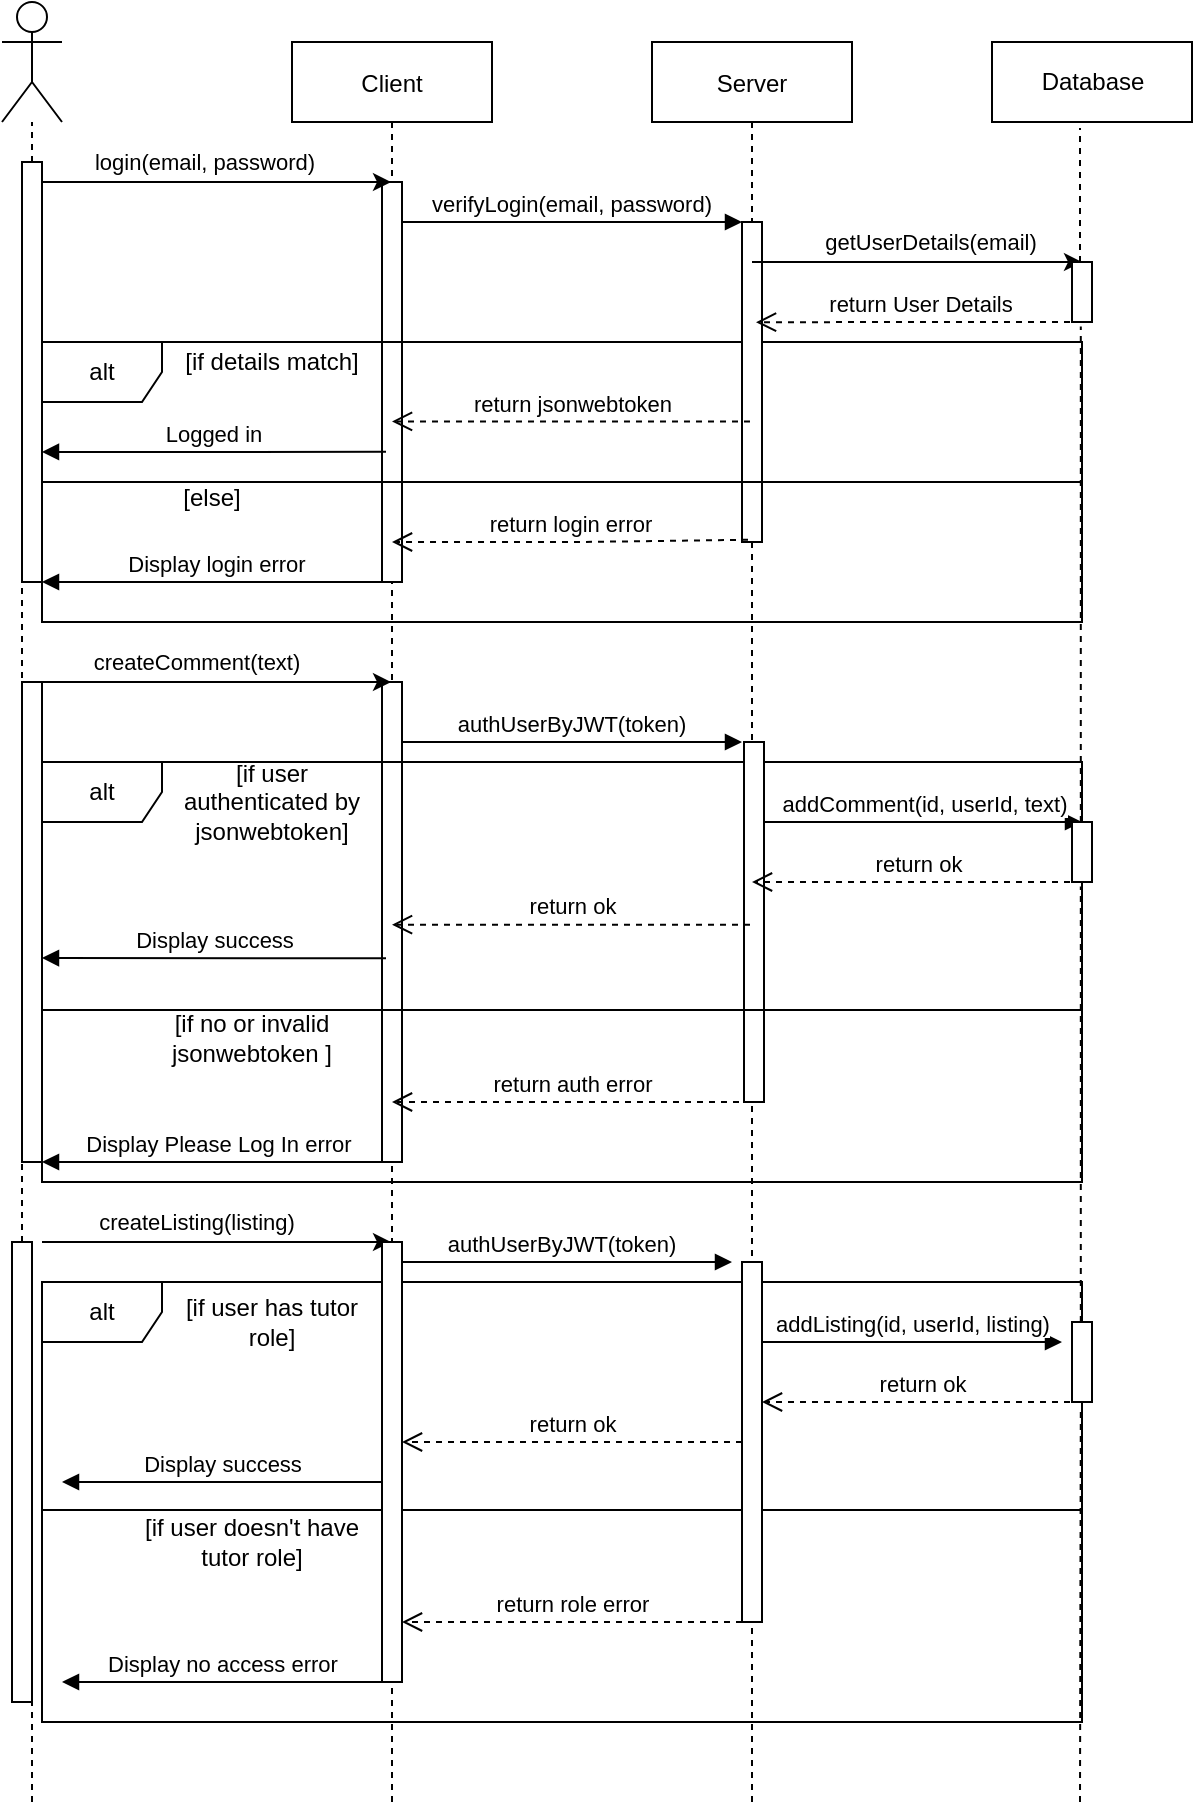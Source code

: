<mxfile version="13.10.4" type="github">
  <diagram id="kgpKYQtTHZ0yAKxKKP6v" name="Page-1">
    <mxGraphModel dx="1635" dy="1069" grid="1" gridSize="10" guides="1" tooltips="1" connect="1" arrows="1" fold="1" page="1" pageScale="1" pageWidth="850" pageHeight="1100" math="0" shadow="0">
      <root>
        <mxCell id="0" />
        <mxCell id="1" parent="0" />
        <mxCell id="3nuBFxr9cyL0pnOWT2aG-1" value="Client" style="shape=umlLifeline;perimeter=lifelinePerimeter;container=1;collapsible=0;recursiveResize=0;rounded=0;shadow=0;strokeWidth=1;" parent="1" vertex="1">
          <mxGeometry x="225" y="80" width="100" height="690" as="geometry" />
        </mxCell>
        <mxCell id="ZMojpo8gD3AogIInqO2h-1" value="" style="html=1;points=[];perimeter=orthogonalPerimeter;" parent="3nuBFxr9cyL0pnOWT2aG-1" vertex="1">
          <mxGeometry x="45" y="70" width="10" height="200" as="geometry" />
        </mxCell>
        <mxCell id="ZMojpo8gD3AogIInqO2h-9" value="" style="html=1;points=[];perimeter=orthogonalPerimeter;" parent="1" vertex="1">
          <mxGeometry x="270" y="400" width="10" height="240" as="geometry" />
        </mxCell>
        <mxCell id="CAEmHXkXszxpEkwhHxyX-27" value="alt" style="shape=umlFrame;whiteSpace=wrap;html=1;" parent="1" vertex="1">
          <mxGeometry x="100" y="440" width="520" height="210" as="geometry" />
        </mxCell>
        <mxCell id="CAEmHXkXszxpEkwhHxyX-10" value="alt" style="shape=umlFrame;whiteSpace=wrap;html=1;" parent="1" vertex="1">
          <mxGeometry x="100" y="230" width="520" height="140" as="geometry" />
        </mxCell>
        <mxCell id="3nuBFxr9cyL0pnOWT2aG-5" value="Server" style="shape=umlLifeline;perimeter=lifelinePerimeter;container=1;collapsible=0;recursiveResize=0;rounded=0;shadow=0;strokeWidth=1;" parent="1" vertex="1">
          <mxGeometry x="405" y="80" width="100" height="680" as="geometry" />
        </mxCell>
        <mxCell id="CAEmHXkXszxpEkwhHxyX-22" value="addComment(id, userId, text)" style="html=1;verticalAlign=bottom;endArrow=block;" parent="3nuBFxr9cyL0pnOWT2aG-5" source="ZMojpo8gD3AogIInqO2h-12" edge="1">
          <mxGeometry width="80" relative="1" as="geometry">
            <mxPoint x="51" y="390" as="sourcePoint" />
            <mxPoint x="215" y="390" as="targetPoint" />
          </mxGeometry>
        </mxCell>
        <mxCell id="CAEmHXkXszxpEkwhHxyX-42" value="" style="endArrow=none;dashed=1;html=1;" parent="3nuBFxr9cyL0pnOWT2aG-5" edge="1">
          <mxGeometry width="50" height="50" relative="1" as="geometry">
            <mxPoint x="50" y="880" as="sourcePoint" />
            <mxPoint x="50" y="680" as="targetPoint" />
          </mxGeometry>
        </mxCell>
        <mxCell id="ZMojpo8gD3AogIInqO2h-4" value="" style="html=1;points=[];perimeter=orthogonalPerimeter;" parent="3nuBFxr9cyL0pnOWT2aG-5" vertex="1">
          <mxGeometry x="45" y="90" width="10" height="160" as="geometry" />
        </mxCell>
        <mxCell id="ZMojpo8gD3AogIInqO2h-12" value="" style="html=1;points=[];perimeter=orthogonalPerimeter;" parent="3nuBFxr9cyL0pnOWT2aG-5" vertex="1">
          <mxGeometry x="46" y="350" width="10" height="180" as="geometry" />
        </mxCell>
        <mxCell id="3nuBFxr9cyL0pnOWT2aG-8" value="verifyLogin(email, password)" style="verticalAlign=bottom;endArrow=block;entryX=0;entryY=0;shadow=0;strokeWidth=1;" parent="1" edge="1">
          <mxGeometry relative="1" as="geometry">
            <mxPoint x="280" y="170" as="sourcePoint" />
            <mxPoint x="450" y="170" as="targetPoint" />
          </mxGeometry>
        </mxCell>
        <mxCell id="SVqc3hXAzIs5Q2MO5OB0-1" value="Database" style="html=1;" parent="1" vertex="1">
          <mxGeometry x="575" y="80" width="100" height="40" as="geometry" />
        </mxCell>
        <mxCell id="SVqc3hXAzIs5Q2MO5OB0-3" value="" style="shape=umlActor;verticalLabelPosition=bottom;verticalAlign=top;html=1;" parent="1" vertex="1">
          <mxGeometry x="80" y="60" width="30" height="60" as="geometry" />
        </mxCell>
        <mxCell id="SVqc3hXAzIs5Q2MO5OB0-4" value="" style="endArrow=none;dashed=1;html=1;" parent="1" source="ZMojpo8gD3AogIInqO2h-2" target="SVqc3hXAzIs5Q2MO5OB0-3" edge="1">
          <mxGeometry width="50" height="50" relative="1" as="geometry">
            <mxPoint x="95" y="960" as="sourcePoint" />
            <mxPoint x="160" y="180" as="targetPoint" />
          </mxGeometry>
        </mxCell>
        <mxCell id="SVqc3hXAzIs5Q2MO5OB0-6" value="" style="endArrow=none;dashed=1;html=1;entryX=0.44;entryY=1.075;entryDx=0;entryDy=0;entryPerimeter=0;" parent="1" source="ZMojpo8gD3AogIInqO2h-7" target="SVqc3hXAzIs5Q2MO5OB0-1" edge="1">
          <mxGeometry width="50" height="50" relative="1" as="geometry">
            <mxPoint x="619" y="960" as="sourcePoint" />
            <mxPoint x="730" y="170" as="targetPoint" />
          </mxGeometry>
        </mxCell>
        <mxCell id="SVqc3hXAzIs5Q2MO5OB0-7" value="" style="endArrow=classic;html=1;" parent="1" target="3nuBFxr9cyL0pnOWT2aG-1" edge="1">
          <mxGeometry width="50" height="50" relative="1" as="geometry">
            <mxPoint x="100" y="150" as="sourcePoint" />
            <mxPoint x="170" y="150" as="targetPoint" />
          </mxGeometry>
        </mxCell>
        <mxCell id="SVqc3hXAzIs5Q2MO5OB0-8" value="login(email, password)" style="edgeLabel;html=1;align=center;verticalAlign=middle;resizable=0;points=[];" parent="SVqc3hXAzIs5Q2MO5OB0-7" vertex="1" connectable="0">
          <mxGeometry x="-0.072" y="-1" relative="1" as="geometry">
            <mxPoint y="-11" as="offset" />
          </mxGeometry>
        </mxCell>
        <mxCell id="8NlGEqsGzx280xrDKrg7-2" value="" style="endArrow=classic;html=1;" parent="1" source="3nuBFxr9cyL0pnOWT2aG-5" edge="1">
          <mxGeometry width="50" height="50" relative="1" as="geometry">
            <mxPoint x="530" y="220" as="sourcePoint" />
            <mxPoint x="620" y="190" as="targetPoint" />
          </mxGeometry>
        </mxCell>
        <mxCell id="8NlGEqsGzx280xrDKrg7-4" value="getUserDetails(email)" style="edgeLabel;html=1;align=center;verticalAlign=middle;resizable=0;points=[];" parent="8NlGEqsGzx280xrDKrg7-2" vertex="1" connectable="0">
          <mxGeometry x="0.075" y="2" relative="1" as="geometry">
            <mxPoint y="-8.05" as="offset" />
          </mxGeometry>
        </mxCell>
        <mxCell id="8NlGEqsGzx280xrDKrg7-9" value="Display login error" style="verticalAlign=bottom;endArrow=block;shadow=0;strokeWidth=1;" parent="1" edge="1">
          <mxGeometry relative="1" as="geometry">
            <mxPoint x="275" y="350" as="sourcePoint" />
            <mxPoint x="100" y="350" as="targetPoint" />
          </mxGeometry>
        </mxCell>
        <mxCell id="8NlGEqsGzx280xrDKrg7-10" value="Logged in" style="verticalAlign=bottom;endArrow=block;shadow=0;strokeWidth=1;exitX=0.47;exitY=0.297;exitDx=0;exitDy=0;exitPerimeter=0;" parent="1" source="3nuBFxr9cyL0pnOWT2aG-1" edge="1">
          <mxGeometry relative="1" as="geometry">
            <mxPoint x="275" y="250" as="sourcePoint" />
            <mxPoint x="100" y="285" as="targetPoint" />
          </mxGeometry>
        </mxCell>
        <mxCell id="8NlGEqsGzx280xrDKrg7-14" value="" style="endArrow=classic;html=1;" parent="1" target="3nuBFxr9cyL0pnOWT2aG-1" edge="1">
          <mxGeometry width="50" height="50" relative="1" as="geometry">
            <mxPoint x="100" y="400" as="sourcePoint" />
            <mxPoint x="170" y="390" as="targetPoint" />
          </mxGeometry>
        </mxCell>
        <mxCell id="8NlGEqsGzx280xrDKrg7-15" value="createComment(text)" style="edgeLabel;html=1;align=center;verticalAlign=middle;resizable=0;points=[];" parent="8NlGEqsGzx280xrDKrg7-14" vertex="1" connectable="0">
          <mxGeometry x="-0.288" y="-1" relative="1" as="geometry">
            <mxPoint x="15" y="-11" as="offset" />
          </mxGeometry>
        </mxCell>
        <mxCell id="8NlGEqsGzx280xrDKrg7-16" value="" style="endArrow=classic;html=1;" parent="1" target="3nuBFxr9cyL0pnOWT2aG-1" edge="1">
          <mxGeometry width="50" height="50" relative="1" as="geometry">
            <mxPoint x="100" y="680" as="sourcePoint" />
            <mxPoint x="274.5" y="400" as="targetPoint" />
          </mxGeometry>
        </mxCell>
        <mxCell id="8NlGEqsGzx280xrDKrg7-17" value="createListing(listing)" style="edgeLabel;html=1;align=center;verticalAlign=middle;resizable=0;points=[];" parent="8NlGEqsGzx280xrDKrg7-16" vertex="1" connectable="0">
          <mxGeometry x="-0.288" y="-1" relative="1" as="geometry">
            <mxPoint x="15" y="-11" as="offset" />
          </mxGeometry>
        </mxCell>
        <mxCell id="CAEmHXkXszxpEkwhHxyX-1" value="return User Details" style="html=1;verticalAlign=bottom;endArrow=open;dashed=1;endSize=8;entryX=0.52;entryY=0.206;entryDx=0;entryDy=0;entryPerimeter=0;" parent="1" target="3nuBFxr9cyL0pnOWT2aG-5" edge="1">
          <mxGeometry relative="1" as="geometry">
            <mxPoint x="620" y="220" as="sourcePoint" />
            <mxPoint x="457" y="220" as="targetPoint" />
          </mxGeometry>
        </mxCell>
        <mxCell id="CAEmHXkXszxpEkwhHxyX-2" value="return jsonwebtoken" style="html=1;verticalAlign=bottom;endArrow=open;dashed=1;endSize=8;exitX=0.49;exitY=0.279;exitDx=0;exitDy=0;exitPerimeter=0;" parent="1" source="3nuBFxr9cyL0pnOWT2aG-5" target="3nuBFxr9cyL0pnOWT2aG-1" edge="1">
          <mxGeometry relative="1" as="geometry">
            <mxPoint x="450" y="230" as="sourcePoint" />
            <mxPoint x="370" y="230" as="targetPoint" />
          </mxGeometry>
        </mxCell>
        <mxCell id="CAEmHXkXszxpEkwhHxyX-8" value="return login error" style="html=1;verticalAlign=bottom;endArrow=open;dashed=1;endSize=8;exitX=0.48;exitY=0.366;exitDx=0;exitDy=0;exitPerimeter=0;" parent="1" source="3nuBFxr9cyL0pnOWT2aG-5" target="3nuBFxr9cyL0pnOWT2aG-1" edge="1">
          <mxGeometry relative="1" as="geometry">
            <mxPoint x="450" y="230" as="sourcePoint" />
            <mxPoint x="274.5" y="230" as="targetPoint" />
            <Array as="points">
              <mxPoint x="370" y="330" />
            </Array>
          </mxGeometry>
        </mxCell>
        <mxCell id="CAEmHXkXszxpEkwhHxyX-12" value="" style="line;strokeWidth=1;fillColor=none;align=left;verticalAlign=middle;spacingTop=-1;spacingLeft=3;spacingRight=3;rotatable=0;labelPosition=right;points=[];portConstraint=eastwest;" parent="1" vertex="1">
          <mxGeometry x="100" y="296" width="520" height="8" as="geometry" />
        </mxCell>
        <mxCell id="CAEmHXkXszxpEkwhHxyX-14" value="[if details match]" style="text;html=1;strokeColor=none;fillColor=none;align=center;verticalAlign=middle;whiteSpace=wrap;rounded=0;" parent="1" vertex="1">
          <mxGeometry x="170" y="230" width="90" height="20" as="geometry" />
        </mxCell>
        <mxCell id="CAEmHXkXszxpEkwhHxyX-15" value="[else]" style="text;html=1;strokeColor=none;fillColor=none;align=center;verticalAlign=middle;whiteSpace=wrap;rounded=0;" parent="1" vertex="1">
          <mxGeometry x="160" y="298" width="50" height="20" as="geometry" />
        </mxCell>
        <mxCell id="CAEmHXkXszxpEkwhHxyX-19" value="authUserByJWT(token)" style="verticalAlign=bottom;endArrow=block;entryX=0;entryY=0;shadow=0;strokeWidth=1;" parent="1" edge="1">
          <mxGeometry relative="1" as="geometry">
            <mxPoint x="280" y="430" as="sourcePoint" />
            <mxPoint x="450" y="430" as="targetPoint" />
          </mxGeometry>
        </mxCell>
        <mxCell id="CAEmHXkXszxpEkwhHxyX-25" value="return ok" style="html=1;verticalAlign=bottom;endArrow=open;dashed=1;endSize=8;" parent="1" target="3nuBFxr9cyL0pnOWT2aG-5" edge="1">
          <mxGeometry relative="1" as="geometry">
            <mxPoint x="620" y="500" as="sourcePoint" />
            <mxPoint x="457" y="220.08" as="targetPoint" />
          </mxGeometry>
        </mxCell>
        <mxCell id="CAEmHXkXszxpEkwhHxyX-28" value="[if user authenticated by jsonwebtoken]" style="text;html=1;strokeColor=none;fillColor=none;align=center;verticalAlign=middle;whiteSpace=wrap;rounded=0;" parent="1" vertex="1">
          <mxGeometry x="165" y="450" width="100" height="20" as="geometry" />
        </mxCell>
        <mxCell id="CAEmHXkXszxpEkwhHxyX-29" value="return ok" style="html=1;verticalAlign=bottom;endArrow=open;dashed=1;endSize=8;exitX=0.49;exitY=0.649;exitDx=0;exitDy=0;exitPerimeter=0;" parent="1" source="3nuBFxr9cyL0pnOWT2aG-5" target="3nuBFxr9cyL0pnOWT2aG-1" edge="1">
          <mxGeometry relative="1" as="geometry">
            <mxPoint x="450" y="230" as="sourcePoint" />
            <mxPoint x="370" y="230" as="targetPoint" />
          </mxGeometry>
        </mxCell>
        <mxCell id="CAEmHXkXszxpEkwhHxyX-32" value="Display success" style="html=1;verticalAlign=bottom;endArrow=block;exitX=0.47;exitY=0.664;exitDx=0;exitDy=0;exitPerimeter=0;" parent="1" source="3nuBFxr9cyL0pnOWT2aG-1" edge="1">
          <mxGeometry width="80" relative="1" as="geometry">
            <mxPoint x="220" y="510" as="sourcePoint" />
            <mxPoint x="100" y="538" as="targetPoint" />
          </mxGeometry>
        </mxCell>
        <mxCell id="CAEmHXkXszxpEkwhHxyX-33" value="" style="line;strokeWidth=1;fillColor=none;align=left;verticalAlign=middle;spacingTop=-1;spacingLeft=3;spacingRight=3;rotatable=0;labelPosition=right;points=[];portConstraint=eastwest;" parent="1" vertex="1">
          <mxGeometry x="100" y="560" width="520" height="8" as="geometry" />
        </mxCell>
        <mxCell id="CAEmHXkXszxpEkwhHxyX-34" value="[if no or invalid jsonwebtoken ]" style="text;html=1;strokeColor=none;fillColor=none;align=center;verticalAlign=middle;whiteSpace=wrap;rounded=0;" parent="1" vertex="1">
          <mxGeometry x="160" y="568" width="90" height="20" as="geometry" />
        </mxCell>
        <mxCell id="CAEmHXkXszxpEkwhHxyX-35" value="return auth error" style="html=1;verticalAlign=bottom;endArrow=open;dashed=1;endSize=8;" parent="1" source="3nuBFxr9cyL0pnOWT2aG-5" target="3nuBFxr9cyL0pnOWT2aG-1" edge="1">
          <mxGeometry relative="1" as="geometry">
            <mxPoint x="454" y="521.32" as="sourcePoint" />
            <mxPoint x="274.5" y="521.32" as="targetPoint" />
            <Array as="points">
              <mxPoint x="390" y="610" />
            </Array>
          </mxGeometry>
        </mxCell>
        <mxCell id="CAEmHXkXszxpEkwhHxyX-36" value="Display Please Log In error" style="html=1;verticalAlign=bottom;endArrow=block;" parent="1" edge="1">
          <mxGeometry width="80" relative="1" as="geometry">
            <mxPoint x="275" y="640" as="sourcePoint" />
            <mxPoint x="100" y="640" as="targetPoint" />
            <Array as="points" />
          </mxGeometry>
        </mxCell>
        <mxCell id="CAEmHXkXszxpEkwhHxyX-37" value="authUserByJWT(token)" style="verticalAlign=bottom;endArrow=block;entryX=0;entryY=0;shadow=0;strokeWidth=1;" parent="1" edge="1">
          <mxGeometry relative="1" as="geometry">
            <mxPoint x="275" y="690" as="sourcePoint" />
            <mxPoint x="445" y="690" as="targetPoint" />
          </mxGeometry>
        </mxCell>
        <mxCell id="CAEmHXkXszxpEkwhHxyX-39" value="alt" style="shape=umlFrame;whiteSpace=wrap;html=1;" parent="1" vertex="1">
          <mxGeometry x="100" y="700" width="520" height="220" as="geometry" />
        </mxCell>
        <mxCell id="CAEmHXkXszxpEkwhHxyX-40" value="[if user has tutor role]" style="text;html=1;strokeColor=none;fillColor=none;align=center;verticalAlign=middle;whiteSpace=wrap;rounded=0;" parent="1" vertex="1">
          <mxGeometry x="170" y="710" width="90" height="20" as="geometry" />
        </mxCell>
        <mxCell id="CAEmHXkXszxpEkwhHxyX-41" value="" style="endArrow=none;dashed=1;html=1;entryX=0.5;entryY=0.996;entryDx=0;entryDy=0;entryPerimeter=0;" parent="1" target="3nuBFxr9cyL0pnOWT2aG-1" edge="1">
          <mxGeometry width="50" height="50" relative="1" as="geometry">
            <mxPoint x="275" y="960" as="sourcePoint" />
            <mxPoint x="275" y="780" as="targetPoint" />
          </mxGeometry>
        </mxCell>
        <mxCell id="CAEmHXkXszxpEkwhHxyX-43" value="addListing(id, userId, listing)" style="html=1;verticalAlign=bottom;endArrow=block;" parent="1" edge="1">
          <mxGeometry width="80" relative="1" as="geometry">
            <mxPoint x="460" y="730" as="sourcePoint" />
            <mxPoint x="610" y="730" as="targetPoint" />
          </mxGeometry>
        </mxCell>
        <mxCell id="CAEmHXkXszxpEkwhHxyX-44" value="return ok" style="html=1;verticalAlign=bottom;endArrow=open;dashed=1;endSize=8;" parent="1" edge="1">
          <mxGeometry relative="1" as="geometry">
            <mxPoint x="620" y="760" as="sourcePoint" />
            <mxPoint x="460" y="760" as="targetPoint" />
          </mxGeometry>
        </mxCell>
        <mxCell id="CAEmHXkXszxpEkwhHxyX-45" value="return ok" style="html=1;verticalAlign=bottom;endArrow=open;dashed=1;endSize=8;" parent="1" edge="1">
          <mxGeometry relative="1" as="geometry">
            <mxPoint x="450" y="780" as="sourcePoint" />
            <mxPoint x="280" y="780" as="targetPoint" />
          </mxGeometry>
        </mxCell>
        <mxCell id="CAEmHXkXszxpEkwhHxyX-47" value="Display success" style="html=1;verticalAlign=bottom;endArrow=block;" parent="1" edge="1">
          <mxGeometry width="80" relative="1" as="geometry">
            <mxPoint x="270" y="800" as="sourcePoint" />
            <mxPoint x="110" y="800" as="targetPoint" />
          </mxGeometry>
        </mxCell>
        <mxCell id="CAEmHXkXszxpEkwhHxyX-48" value="" style="line;strokeWidth=1;fillColor=none;align=left;verticalAlign=middle;spacingTop=-1;spacingLeft=3;spacingRight=3;rotatable=0;labelPosition=right;points=[];portConstraint=eastwest;" parent="1" vertex="1">
          <mxGeometry x="100" y="810" width="520" height="8" as="geometry" />
        </mxCell>
        <mxCell id="CAEmHXkXszxpEkwhHxyX-49" value="[if user doesn&#39;t have tutor role]" style="text;html=1;strokeColor=none;fillColor=none;align=center;verticalAlign=middle;whiteSpace=wrap;rounded=0;" parent="1" vertex="1">
          <mxGeometry x="150" y="820" width="110" height="20" as="geometry" />
        </mxCell>
        <mxCell id="CAEmHXkXszxpEkwhHxyX-51" value="return role error" style="html=1;verticalAlign=bottom;endArrow=open;dashed=1;endSize=8;" parent="1" edge="1">
          <mxGeometry relative="1" as="geometry">
            <mxPoint x="450" y="870" as="sourcePoint" />
            <mxPoint x="280" y="870" as="targetPoint" />
          </mxGeometry>
        </mxCell>
        <mxCell id="CAEmHXkXszxpEkwhHxyX-52" value="Display no access error" style="html=1;verticalAlign=bottom;endArrow=block;" parent="1" edge="1">
          <mxGeometry width="80" relative="1" as="geometry">
            <mxPoint x="270" y="900" as="sourcePoint" />
            <mxPoint x="110" y="900" as="targetPoint" />
          </mxGeometry>
        </mxCell>
        <mxCell id="ZMojpo8gD3AogIInqO2h-2" value="" style="html=1;points=[];perimeter=orthogonalPerimeter;" parent="1" vertex="1">
          <mxGeometry x="90" y="140" width="10" height="210" as="geometry" />
        </mxCell>
        <mxCell id="ZMojpo8gD3AogIInqO2h-3" value="" style="endArrow=none;dashed=1;html=1;" parent="1" source="ZMojpo8gD3AogIInqO2h-17" target="ZMojpo8gD3AogIInqO2h-2" edge="1">
          <mxGeometry width="50" height="50" relative="1" as="geometry">
            <mxPoint x="95" y="960" as="sourcePoint" />
            <mxPoint x="95" y="120" as="targetPoint" />
          </mxGeometry>
        </mxCell>
        <mxCell id="ZMojpo8gD3AogIInqO2h-7" value="" style="html=1;points=[];perimeter=orthogonalPerimeter;" parent="1" vertex="1">
          <mxGeometry x="615" y="190" width="10" height="30" as="geometry" />
        </mxCell>
        <mxCell id="ZMojpo8gD3AogIInqO2h-8" value="" style="endArrow=none;dashed=1;html=1;entryX=0.44;entryY=1.075;entryDx=0;entryDy=0;entryPerimeter=0;" parent="1" source="ZMojpo8gD3AogIInqO2h-14" target="ZMojpo8gD3AogIInqO2h-7" edge="1">
          <mxGeometry width="50" height="50" relative="1" as="geometry">
            <mxPoint x="619" y="960" as="sourcePoint" />
            <mxPoint x="619" y="123" as="targetPoint" />
          </mxGeometry>
        </mxCell>
        <mxCell id="ZMojpo8gD3AogIInqO2h-14" value="" style="html=1;points=[];perimeter=orthogonalPerimeter;" parent="1" vertex="1">
          <mxGeometry x="615" y="470" width="10" height="30" as="geometry" />
        </mxCell>
        <mxCell id="ZMojpo8gD3AogIInqO2h-15" value="" style="endArrow=none;dashed=1;html=1;entryX=0.44;entryY=1.075;entryDx=0;entryDy=0;entryPerimeter=0;" parent="1" source="ZMojpo8gD3AogIInqO2h-21" target="ZMojpo8gD3AogIInqO2h-14" edge="1">
          <mxGeometry width="50" height="50" relative="1" as="geometry">
            <mxPoint x="619" y="960" as="sourcePoint" />
            <mxPoint x="619.4" y="222.25" as="targetPoint" />
          </mxGeometry>
        </mxCell>
        <mxCell id="ZMojpo8gD3AogIInqO2h-16" value="" style="html=1;points=[];perimeter=orthogonalPerimeter;" parent="1" vertex="1">
          <mxGeometry x="90" y="400" width="10" height="240" as="geometry" />
        </mxCell>
        <mxCell id="ZMojpo8gD3AogIInqO2h-17" value="" style="html=1;points=[];perimeter=orthogonalPerimeter;" parent="1" vertex="1">
          <mxGeometry x="85" y="680" width="10" height="230" as="geometry" />
        </mxCell>
        <mxCell id="ZMojpo8gD3AogIInqO2h-18" value="" style="endArrow=none;dashed=1;html=1;" parent="1" target="ZMojpo8gD3AogIInqO2h-17" edge="1">
          <mxGeometry width="50" height="50" relative="1" as="geometry">
            <mxPoint x="95" y="960" as="sourcePoint" />
            <mxPoint x="95" y="350" as="targetPoint" />
          </mxGeometry>
        </mxCell>
        <mxCell id="ZMojpo8gD3AogIInqO2h-19" value="" style="html=1;points=[];perimeter=orthogonalPerimeter;" parent="1" vertex="1">
          <mxGeometry x="270" y="680" width="10" height="220" as="geometry" />
        </mxCell>
        <mxCell id="ZMojpo8gD3AogIInqO2h-20" value="" style="html=1;points=[];perimeter=orthogonalPerimeter;" parent="1" vertex="1">
          <mxGeometry x="450" y="690" width="10" height="180" as="geometry" />
        </mxCell>
        <mxCell id="ZMojpo8gD3AogIInqO2h-21" value="" style="html=1;points=[];perimeter=orthogonalPerimeter;" parent="1" vertex="1">
          <mxGeometry x="615" y="720" width="10" height="40" as="geometry" />
        </mxCell>
        <mxCell id="ZMojpo8gD3AogIInqO2h-22" value="" style="endArrow=none;dashed=1;html=1;entryX=0.44;entryY=1.075;entryDx=0;entryDy=0;entryPerimeter=0;" parent="1" target="ZMojpo8gD3AogIInqO2h-21" edge="1">
          <mxGeometry width="50" height="50" relative="1" as="geometry">
            <mxPoint x="619" y="960" as="sourcePoint" />
            <mxPoint x="619.4" y="502.25" as="targetPoint" />
          </mxGeometry>
        </mxCell>
      </root>
    </mxGraphModel>
  </diagram>
</mxfile>
